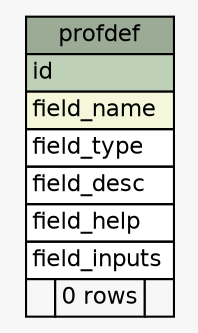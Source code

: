 // dot 2.26.3 on Linux 3.2.0-4-686-pae
// SchemaSpy rev 590
digraph "profdef" {
  graph [
    rankdir="RL"
    bgcolor="#f7f7f7"
    nodesep="0.18"
    ranksep="0.46"
    fontname="Helvetica"
    fontsize="11"
  ];
  node [
    fontname="Helvetica"
    fontsize="11"
    shape="plaintext"
  ];
  edge [
    arrowsize="0.8"
  ];
  "profdef" [
    label=<
    <TABLE BORDER="0" CELLBORDER="1" CELLSPACING="0" BGCOLOR="#ffffff">
      <TR><TD COLSPAN="3" BGCOLOR="#9bab96" ALIGN="CENTER">profdef</TD></TR>
      <TR><TD PORT="id" COLSPAN="3" BGCOLOR="#bed1b8" ALIGN="LEFT">id</TD></TR>
      <TR><TD PORT="field_name" COLSPAN="3" BGCOLOR="#f4f7da" ALIGN="LEFT">field_name</TD></TR>
      <TR><TD PORT="field_type" COLSPAN="3" ALIGN="LEFT">field_type</TD></TR>
      <TR><TD PORT="field_desc" COLSPAN="3" ALIGN="LEFT">field_desc</TD></TR>
      <TR><TD PORT="field_help" COLSPAN="3" ALIGN="LEFT">field_help</TD></TR>
      <TR><TD PORT="field_inputs" COLSPAN="3" ALIGN="LEFT">field_inputs</TD></TR>
      <TR><TD ALIGN="LEFT" BGCOLOR="#f7f7f7">  </TD><TD ALIGN="RIGHT" BGCOLOR="#f7f7f7">0 rows</TD><TD ALIGN="RIGHT" BGCOLOR="#f7f7f7">  </TD></TR>
    </TABLE>>
    URL="tables/profdef.html"
    tooltip="profdef"
  ];
}
